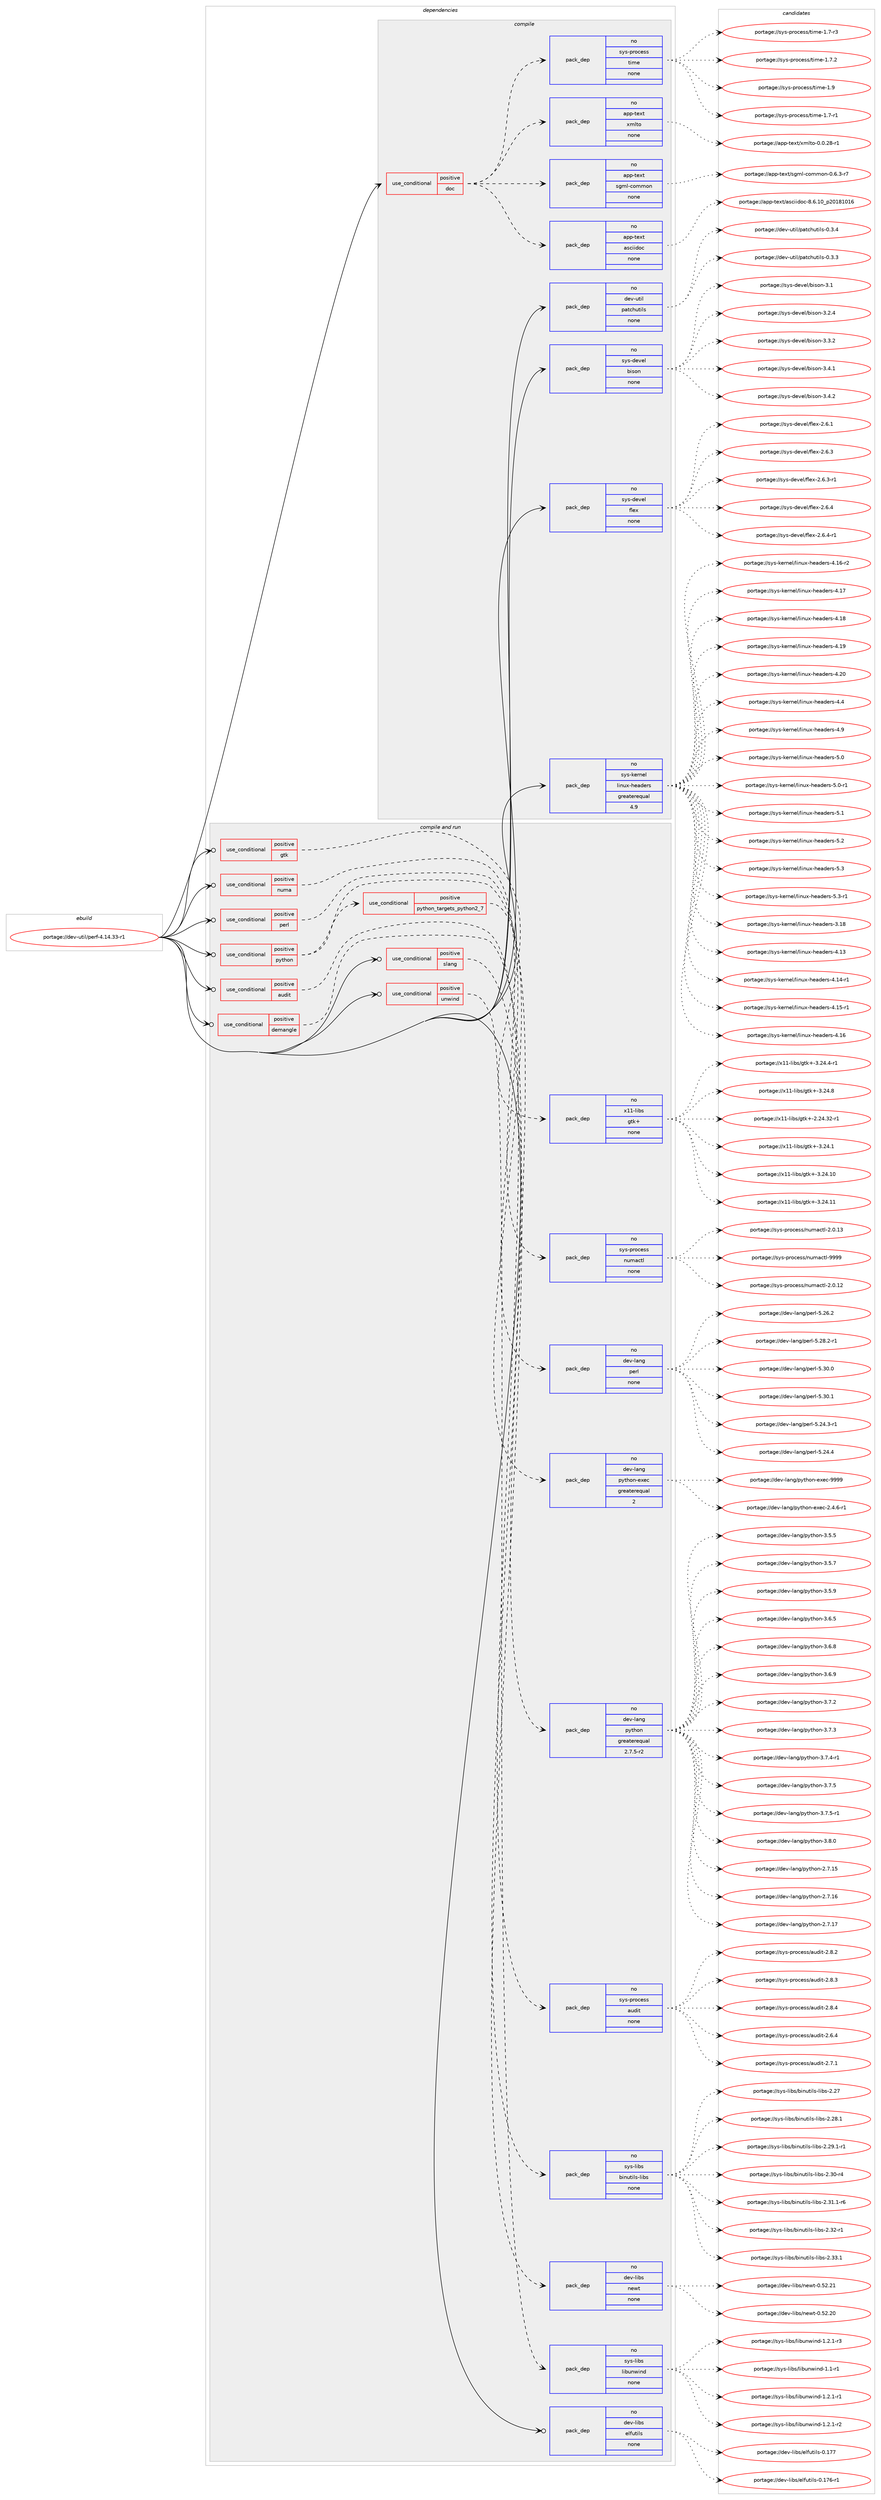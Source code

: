 digraph prolog {

# *************
# Graph options
# *************

newrank=true;
concentrate=true;
compound=true;
graph [rankdir=LR,fontname=Helvetica,fontsize=10,ranksep=1.5];#, ranksep=2.5, nodesep=0.2];
edge  [arrowhead=vee];
node  [fontname=Helvetica,fontsize=10];

# **********
# The ebuild
# **********

subgraph cluster_leftcol {
color=gray;
rank=same;
label=<<i>ebuild</i>>;
id [label="portage://dev-util/perf-4.14.33-r1", color=red, width=4, href="../dev-util/perf-4.14.33-r1.svg"];
}

# ****************
# The dependencies
# ****************

subgraph cluster_midcol {
color=gray;
label=<<i>dependencies</i>>;
subgraph cluster_compile {
fillcolor="#eeeeee";
style=filled;
label=<<i>compile</i>>;
subgraph cond71616 {
dependency264501 [label=<<TABLE BORDER="0" CELLBORDER="1" CELLSPACING="0" CELLPADDING="4"><TR><TD ROWSPAN="3" CELLPADDING="10">use_conditional</TD></TR><TR><TD>positive</TD></TR><TR><TD>doc</TD></TR></TABLE>>, shape=none, color=red];
subgraph pack189193 {
dependency264502 [label=<<TABLE BORDER="0" CELLBORDER="1" CELLSPACING="0" CELLPADDING="4" WIDTH="220"><TR><TD ROWSPAN="6" CELLPADDING="30">pack_dep</TD></TR><TR><TD WIDTH="110">no</TD></TR><TR><TD>app-text</TD></TR><TR><TD>asciidoc</TD></TR><TR><TD>none</TD></TR><TR><TD></TD></TR></TABLE>>, shape=none, color=blue];
}
dependency264501:e -> dependency264502:w [weight=20,style="dashed",arrowhead="vee"];
subgraph pack189194 {
dependency264503 [label=<<TABLE BORDER="0" CELLBORDER="1" CELLSPACING="0" CELLPADDING="4" WIDTH="220"><TR><TD ROWSPAN="6" CELLPADDING="30">pack_dep</TD></TR><TR><TD WIDTH="110">no</TD></TR><TR><TD>app-text</TD></TR><TR><TD>sgml-common</TD></TR><TR><TD>none</TD></TR><TR><TD></TD></TR></TABLE>>, shape=none, color=blue];
}
dependency264501:e -> dependency264503:w [weight=20,style="dashed",arrowhead="vee"];
subgraph pack189195 {
dependency264504 [label=<<TABLE BORDER="0" CELLBORDER="1" CELLSPACING="0" CELLPADDING="4" WIDTH="220"><TR><TD ROWSPAN="6" CELLPADDING="30">pack_dep</TD></TR><TR><TD WIDTH="110">no</TD></TR><TR><TD>app-text</TD></TR><TR><TD>xmlto</TD></TR><TR><TD>none</TD></TR><TR><TD></TD></TR></TABLE>>, shape=none, color=blue];
}
dependency264501:e -> dependency264504:w [weight=20,style="dashed",arrowhead="vee"];
subgraph pack189196 {
dependency264505 [label=<<TABLE BORDER="0" CELLBORDER="1" CELLSPACING="0" CELLPADDING="4" WIDTH="220"><TR><TD ROWSPAN="6" CELLPADDING="30">pack_dep</TD></TR><TR><TD WIDTH="110">no</TD></TR><TR><TD>sys-process</TD></TR><TR><TD>time</TD></TR><TR><TD>none</TD></TR><TR><TD></TD></TR></TABLE>>, shape=none, color=blue];
}
dependency264501:e -> dependency264505:w [weight=20,style="dashed",arrowhead="vee"];
}
id:e -> dependency264501:w [weight=20,style="solid",arrowhead="vee"];
subgraph pack189197 {
dependency264506 [label=<<TABLE BORDER="0" CELLBORDER="1" CELLSPACING="0" CELLPADDING="4" WIDTH="220"><TR><TD ROWSPAN="6" CELLPADDING="30">pack_dep</TD></TR><TR><TD WIDTH="110">no</TD></TR><TR><TD>dev-util</TD></TR><TR><TD>patchutils</TD></TR><TR><TD>none</TD></TR><TR><TD></TD></TR></TABLE>>, shape=none, color=blue];
}
id:e -> dependency264506:w [weight=20,style="solid",arrowhead="vee"];
subgraph pack189198 {
dependency264507 [label=<<TABLE BORDER="0" CELLBORDER="1" CELLSPACING="0" CELLPADDING="4" WIDTH="220"><TR><TD ROWSPAN="6" CELLPADDING="30">pack_dep</TD></TR><TR><TD WIDTH="110">no</TD></TR><TR><TD>sys-devel</TD></TR><TR><TD>bison</TD></TR><TR><TD>none</TD></TR><TR><TD></TD></TR></TABLE>>, shape=none, color=blue];
}
id:e -> dependency264507:w [weight=20,style="solid",arrowhead="vee"];
subgraph pack189199 {
dependency264508 [label=<<TABLE BORDER="0" CELLBORDER="1" CELLSPACING="0" CELLPADDING="4" WIDTH="220"><TR><TD ROWSPAN="6" CELLPADDING="30">pack_dep</TD></TR><TR><TD WIDTH="110">no</TD></TR><TR><TD>sys-devel</TD></TR><TR><TD>flex</TD></TR><TR><TD>none</TD></TR><TR><TD></TD></TR></TABLE>>, shape=none, color=blue];
}
id:e -> dependency264508:w [weight=20,style="solid",arrowhead="vee"];
subgraph pack189200 {
dependency264509 [label=<<TABLE BORDER="0" CELLBORDER="1" CELLSPACING="0" CELLPADDING="4" WIDTH="220"><TR><TD ROWSPAN="6" CELLPADDING="30">pack_dep</TD></TR><TR><TD WIDTH="110">no</TD></TR><TR><TD>sys-kernel</TD></TR><TR><TD>linux-headers</TD></TR><TR><TD>greaterequal</TD></TR><TR><TD>4.9</TD></TR></TABLE>>, shape=none, color=blue];
}
id:e -> dependency264509:w [weight=20,style="solid",arrowhead="vee"];
}
subgraph cluster_compileandrun {
fillcolor="#eeeeee";
style=filled;
label=<<i>compile and run</i>>;
subgraph cond71617 {
dependency264510 [label=<<TABLE BORDER="0" CELLBORDER="1" CELLSPACING="0" CELLPADDING="4"><TR><TD ROWSPAN="3" CELLPADDING="10">use_conditional</TD></TR><TR><TD>positive</TD></TR><TR><TD>audit</TD></TR></TABLE>>, shape=none, color=red];
subgraph pack189201 {
dependency264511 [label=<<TABLE BORDER="0" CELLBORDER="1" CELLSPACING="0" CELLPADDING="4" WIDTH="220"><TR><TD ROWSPAN="6" CELLPADDING="30">pack_dep</TD></TR><TR><TD WIDTH="110">no</TD></TR><TR><TD>sys-process</TD></TR><TR><TD>audit</TD></TR><TR><TD>none</TD></TR><TR><TD></TD></TR></TABLE>>, shape=none, color=blue];
}
dependency264510:e -> dependency264511:w [weight=20,style="dashed",arrowhead="vee"];
}
id:e -> dependency264510:w [weight=20,style="solid",arrowhead="odotvee"];
subgraph cond71618 {
dependency264512 [label=<<TABLE BORDER="0" CELLBORDER="1" CELLSPACING="0" CELLPADDING="4"><TR><TD ROWSPAN="3" CELLPADDING="10">use_conditional</TD></TR><TR><TD>positive</TD></TR><TR><TD>demangle</TD></TR></TABLE>>, shape=none, color=red];
subgraph pack189202 {
dependency264513 [label=<<TABLE BORDER="0" CELLBORDER="1" CELLSPACING="0" CELLPADDING="4" WIDTH="220"><TR><TD ROWSPAN="6" CELLPADDING="30">pack_dep</TD></TR><TR><TD WIDTH="110">no</TD></TR><TR><TD>sys-libs</TD></TR><TR><TD>binutils-libs</TD></TR><TR><TD>none</TD></TR><TR><TD></TD></TR></TABLE>>, shape=none, color=blue];
}
dependency264512:e -> dependency264513:w [weight=20,style="dashed",arrowhead="vee"];
}
id:e -> dependency264512:w [weight=20,style="solid",arrowhead="odotvee"];
subgraph cond71619 {
dependency264514 [label=<<TABLE BORDER="0" CELLBORDER="1" CELLSPACING="0" CELLPADDING="4"><TR><TD ROWSPAN="3" CELLPADDING="10">use_conditional</TD></TR><TR><TD>positive</TD></TR><TR><TD>gtk</TD></TR></TABLE>>, shape=none, color=red];
subgraph pack189203 {
dependency264515 [label=<<TABLE BORDER="0" CELLBORDER="1" CELLSPACING="0" CELLPADDING="4" WIDTH="220"><TR><TD ROWSPAN="6" CELLPADDING="30">pack_dep</TD></TR><TR><TD WIDTH="110">no</TD></TR><TR><TD>x11-libs</TD></TR><TR><TD>gtk+</TD></TR><TR><TD>none</TD></TR><TR><TD></TD></TR></TABLE>>, shape=none, color=blue];
}
dependency264514:e -> dependency264515:w [weight=20,style="dashed",arrowhead="vee"];
}
id:e -> dependency264514:w [weight=20,style="solid",arrowhead="odotvee"];
subgraph cond71620 {
dependency264516 [label=<<TABLE BORDER="0" CELLBORDER="1" CELLSPACING="0" CELLPADDING="4"><TR><TD ROWSPAN="3" CELLPADDING="10">use_conditional</TD></TR><TR><TD>positive</TD></TR><TR><TD>numa</TD></TR></TABLE>>, shape=none, color=red];
subgraph pack189204 {
dependency264517 [label=<<TABLE BORDER="0" CELLBORDER="1" CELLSPACING="0" CELLPADDING="4" WIDTH="220"><TR><TD ROWSPAN="6" CELLPADDING="30">pack_dep</TD></TR><TR><TD WIDTH="110">no</TD></TR><TR><TD>sys-process</TD></TR><TR><TD>numactl</TD></TR><TR><TD>none</TD></TR><TR><TD></TD></TR></TABLE>>, shape=none, color=blue];
}
dependency264516:e -> dependency264517:w [weight=20,style="dashed",arrowhead="vee"];
}
id:e -> dependency264516:w [weight=20,style="solid",arrowhead="odotvee"];
subgraph cond71621 {
dependency264518 [label=<<TABLE BORDER="0" CELLBORDER="1" CELLSPACING="0" CELLPADDING="4"><TR><TD ROWSPAN="3" CELLPADDING="10">use_conditional</TD></TR><TR><TD>positive</TD></TR><TR><TD>perl</TD></TR></TABLE>>, shape=none, color=red];
subgraph pack189205 {
dependency264519 [label=<<TABLE BORDER="0" CELLBORDER="1" CELLSPACING="0" CELLPADDING="4" WIDTH="220"><TR><TD ROWSPAN="6" CELLPADDING="30">pack_dep</TD></TR><TR><TD WIDTH="110">no</TD></TR><TR><TD>dev-lang</TD></TR><TR><TD>perl</TD></TR><TR><TD>none</TD></TR><TR><TD></TD></TR></TABLE>>, shape=none, color=blue];
}
dependency264518:e -> dependency264519:w [weight=20,style="dashed",arrowhead="vee"];
}
id:e -> dependency264518:w [weight=20,style="solid",arrowhead="odotvee"];
subgraph cond71622 {
dependency264520 [label=<<TABLE BORDER="0" CELLBORDER="1" CELLSPACING="0" CELLPADDING="4"><TR><TD ROWSPAN="3" CELLPADDING="10">use_conditional</TD></TR><TR><TD>positive</TD></TR><TR><TD>python</TD></TR></TABLE>>, shape=none, color=red];
subgraph cond71623 {
dependency264521 [label=<<TABLE BORDER="0" CELLBORDER="1" CELLSPACING="0" CELLPADDING="4"><TR><TD ROWSPAN="3" CELLPADDING="10">use_conditional</TD></TR><TR><TD>positive</TD></TR><TR><TD>python_targets_python2_7</TD></TR></TABLE>>, shape=none, color=red];
subgraph pack189206 {
dependency264522 [label=<<TABLE BORDER="0" CELLBORDER="1" CELLSPACING="0" CELLPADDING="4" WIDTH="220"><TR><TD ROWSPAN="6" CELLPADDING="30">pack_dep</TD></TR><TR><TD WIDTH="110">no</TD></TR><TR><TD>dev-lang</TD></TR><TR><TD>python</TD></TR><TR><TD>greaterequal</TD></TR><TR><TD>2.7.5-r2</TD></TR></TABLE>>, shape=none, color=blue];
}
dependency264521:e -> dependency264522:w [weight=20,style="dashed",arrowhead="vee"];
}
dependency264520:e -> dependency264521:w [weight=20,style="dashed",arrowhead="vee"];
subgraph pack189207 {
dependency264523 [label=<<TABLE BORDER="0" CELLBORDER="1" CELLSPACING="0" CELLPADDING="4" WIDTH="220"><TR><TD ROWSPAN="6" CELLPADDING="30">pack_dep</TD></TR><TR><TD WIDTH="110">no</TD></TR><TR><TD>dev-lang</TD></TR><TR><TD>python-exec</TD></TR><TR><TD>greaterequal</TD></TR><TR><TD>2</TD></TR></TABLE>>, shape=none, color=blue];
}
dependency264520:e -> dependency264523:w [weight=20,style="dashed",arrowhead="vee"];
}
id:e -> dependency264520:w [weight=20,style="solid",arrowhead="odotvee"];
subgraph cond71624 {
dependency264524 [label=<<TABLE BORDER="0" CELLBORDER="1" CELLSPACING="0" CELLPADDING="4"><TR><TD ROWSPAN="3" CELLPADDING="10">use_conditional</TD></TR><TR><TD>positive</TD></TR><TR><TD>slang</TD></TR></TABLE>>, shape=none, color=red];
subgraph pack189208 {
dependency264525 [label=<<TABLE BORDER="0" CELLBORDER="1" CELLSPACING="0" CELLPADDING="4" WIDTH="220"><TR><TD ROWSPAN="6" CELLPADDING="30">pack_dep</TD></TR><TR><TD WIDTH="110">no</TD></TR><TR><TD>dev-libs</TD></TR><TR><TD>newt</TD></TR><TR><TD>none</TD></TR><TR><TD></TD></TR></TABLE>>, shape=none, color=blue];
}
dependency264524:e -> dependency264525:w [weight=20,style="dashed",arrowhead="vee"];
}
id:e -> dependency264524:w [weight=20,style="solid",arrowhead="odotvee"];
subgraph cond71625 {
dependency264526 [label=<<TABLE BORDER="0" CELLBORDER="1" CELLSPACING="0" CELLPADDING="4"><TR><TD ROWSPAN="3" CELLPADDING="10">use_conditional</TD></TR><TR><TD>positive</TD></TR><TR><TD>unwind</TD></TR></TABLE>>, shape=none, color=red];
subgraph pack189209 {
dependency264527 [label=<<TABLE BORDER="0" CELLBORDER="1" CELLSPACING="0" CELLPADDING="4" WIDTH="220"><TR><TD ROWSPAN="6" CELLPADDING="30">pack_dep</TD></TR><TR><TD WIDTH="110">no</TD></TR><TR><TD>sys-libs</TD></TR><TR><TD>libunwind</TD></TR><TR><TD>none</TD></TR><TR><TD></TD></TR></TABLE>>, shape=none, color=blue];
}
dependency264526:e -> dependency264527:w [weight=20,style="dashed",arrowhead="vee"];
}
id:e -> dependency264526:w [weight=20,style="solid",arrowhead="odotvee"];
subgraph pack189210 {
dependency264528 [label=<<TABLE BORDER="0" CELLBORDER="1" CELLSPACING="0" CELLPADDING="4" WIDTH="220"><TR><TD ROWSPAN="6" CELLPADDING="30">pack_dep</TD></TR><TR><TD WIDTH="110">no</TD></TR><TR><TD>dev-libs</TD></TR><TR><TD>elfutils</TD></TR><TR><TD>none</TD></TR><TR><TD></TD></TR></TABLE>>, shape=none, color=blue];
}
id:e -> dependency264528:w [weight=20,style="solid",arrowhead="odotvee"];
}
subgraph cluster_run {
fillcolor="#eeeeee";
style=filled;
label=<<i>run</i>>;
}
}

# **************
# The candidates
# **************

subgraph cluster_choices {
rank=same;
color=gray;
label=<<i>candidates</i>>;

subgraph choice189193 {
color=black;
nodesep=1;
choiceportage97112112451161011201164797115991051051001119945564654464948951125048495649484954 [label="portage://app-text/asciidoc-8.6.10_p20181016", color=red, width=4,href="../app-text/asciidoc-8.6.10_p20181016.svg"];
dependency264502:e -> choiceportage97112112451161011201164797115991051051001119945564654464948951125048495649484954:w [style=dotted,weight="100"];
}
subgraph choice189194 {
color=black;
nodesep=1;
choiceportage97112112451161011201164711510310910845991111091091111104548465446514511455 [label="portage://app-text/sgml-common-0.6.3-r7", color=red, width=4,href="../app-text/sgml-common-0.6.3-r7.svg"];
dependency264503:e -> choiceportage97112112451161011201164711510310910845991111091091111104548465446514511455:w [style=dotted,weight="100"];
}
subgraph choice189195 {
color=black;
nodesep=1;
choiceportage971121124511610112011647120109108116111454846484650564511449 [label="portage://app-text/xmlto-0.0.28-r1", color=red, width=4,href="../app-text/xmlto-0.0.28-r1.svg"];
dependency264504:e -> choiceportage971121124511610112011647120109108116111454846484650564511449:w [style=dotted,weight="100"];
}
subgraph choice189196 {
color=black;
nodesep=1;
choiceportage115121115451121141119910111511547116105109101454946554511449 [label="portage://sys-process/time-1.7-r1", color=red, width=4,href="../sys-process/time-1.7-r1.svg"];
choiceportage115121115451121141119910111511547116105109101454946554511451 [label="portage://sys-process/time-1.7-r3", color=red, width=4,href="../sys-process/time-1.7-r3.svg"];
choiceportage115121115451121141119910111511547116105109101454946554650 [label="portage://sys-process/time-1.7.2", color=red, width=4,href="../sys-process/time-1.7.2.svg"];
choiceportage11512111545112114111991011151154711610510910145494657 [label="portage://sys-process/time-1.9", color=red, width=4,href="../sys-process/time-1.9.svg"];
dependency264505:e -> choiceportage115121115451121141119910111511547116105109101454946554511449:w [style=dotted,weight="100"];
dependency264505:e -> choiceportage115121115451121141119910111511547116105109101454946554511451:w [style=dotted,weight="100"];
dependency264505:e -> choiceportage115121115451121141119910111511547116105109101454946554650:w [style=dotted,weight="100"];
dependency264505:e -> choiceportage11512111545112114111991011151154711610510910145494657:w [style=dotted,weight="100"];
}
subgraph choice189197 {
color=black;
nodesep=1;
choiceportage10010111845117116105108471129711699104117116105108115454846514651 [label="portage://dev-util/patchutils-0.3.3", color=red, width=4,href="../dev-util/patchutils-0.3.3.svg"];
choiceportage10010111845117116105108471129711699104117116105108115454846514652 [label="portage://dev-util/patchutils-0.3.4", color=red, width=4,href="../dev-util/patchutils-0.3.4.svg"];
dependency264506:e -> choiceportage10010111845117116105108471129711699104117116105108115454846514651:w [style=dotted,weight="100"];
dependency264506:e -> choiceportage10010111845117116105108471129711699104117116105108115454846514652:w [style=dotted,weight="100"];
}
subgraph choice189198 {
color=black;
nodesep=1;
choiceportage11512111545100101118101108479810511511111045514649 [label="portage://sys-devel/bison-3.1", color=red, width=4,href="../sys-devel/bison-3.1.svg"];
choiceportage115121115451001011181011084798105115111110455146504652 [label="portage://sys-devel/bison-3.2.4", color=red, width=4,href="../sys-devel/bison-3.2.4.svg"];
choiceportage115121115451001011181011084798105115111110455146514650 [label="portage://sys-devel/bison-3.3.2", color=red, width=4,href="../sys-devel/bison-3.3.2.svg"];
choiceportage115121115451001011181011084798105115111110455146524649 [label="portage://sys-devel/bison-3.4.1", color=red, width=4,href="../sys-devel/bison-3.4.1.svg"];
choiceportage115121115451001011181011084798105115111110455146524650 [label="portage://sys-devel/bison-3.4.2", color=red, width=4,href="../sys-devel/bison-3.4.2.svg"];
dependency264507:e -> choiceportage11512111545100101118101108479810511511111045514649:w [style=dotted,weight="100"];
dependency264507:e -> choiceportage115121115451001011181011084798105115111110455146504652:w [style=dotted,weight="100"];
dependency264507:e -> choiceportage115121115451001011181011084798105115111110455146514650:w [style=dotted,weight="100"];
dependency264507:e -> choiceportage115121115451001011181011084798105115111110455146524649:w [style=dotted,weight="100"];
dependency264507:e -> choiceportage115121115451001011181011084798105115111110455146524650:w [style=dotted,weight="100"];
}
subgraph choice189199 {
color=black;
nodesep=1;
choiceportage1151211154510010111810110847102108101120455046544649 [label="portage://sys-devel/flex-2.6.1", color=red, width=4,href="../sys-devel/flex-2.6.1.svg"];
choiceportage1151211154510010111810110847102108101120455046544651 [label="portage://sys-devel/flex-2.6.3", color=red, width=4,href="../sys-devel/flex-2.6.3.svg"];
choiceportage11512111545100101118101108471021081011204550465446514511449 [label="portage://sys-devel/flex-2.6.3-r1", color=red, width=4,href="../sys-devel/flex-2.6.3-r1.svg"];
choiceportage1151211154510010111810110847102108101120455046544652 [label="portage://sys-devel/flex-2.6.4", color=red, width=4,href="../sys-devel/flex-2.6.4.svg"];
choiceportage11512111545100101118101108471021081011204550465446524511449 [label="portage://sys-devel/flex-2.6.4-r1", color=red, width=4,href="../sys-devel/flex-2.6.4-r1.svg"];
dependency264508:e -> choiceportage1151211154510010111810110847102108101120455046544649:w [style=dotted,weight="100"];
dependency264508:e -> choiceportage1151211154510010111810110847102108101120455046544651:w [style=dotted,weight="100"];
dependency264508:e -> choiceportage11512111545100101118101108471021081011204550465446514511449:w [style=dotted,weight="100"];
dependency264508:e -> choiceportage1151211154510010111810110847102108101120455046544652:w [style=dotted,weight="100"];
dependency264508:e -> choiceportage11512111545100101118101108471021081011204550465446524511449:w [style=dotted,weight="100"];
}
subgraph choice189200 {
color=black;
nodesep=1;
choiceportage115121115451071011141101011084710810511011712045104101971001011141154551464956 [label="portage://sys-kernel/linux-headers-3.18", color=red, width=4,href="../sys-kernel/linux-headers-3.18.svg"];
choiceportage115121115451071011141101011084710810511011712045104101971001011141154552464951 [label="portage://sys-kernel/linux-headers-4.13", color=red, width=4,href="../sys-kernel/linux-headers-4.13.svg"];
choiceportage1151211154510710111411010110847108105110117120451041019710010111411545524649524511449 [label="portage://sys-kernel/linux-headers-4.14-r1", color=red, width=4,href="../sys-kernel/linux-headers-4.14-r1.svg"];
choiceportage1151211154510710111411010110847108105110117120451041019710010111411545524649534511449 [label="portage://sys-kernel/linux-headers-4.15-r1", color=red, width=4,href="../sys-kernel/linux-headers-4.15-r1.svg"];
choiceportage115121115451071011141101011084710810511011712045104101971001011141154552464954 [label="portage://sys-kernel/linux-headers-4.16", color=red, width=4,href="../sys-kernel/linux-headers-4.16.svg"];
choiceportage1151211154510710111411010110847108105110117120451041019710010111411545524649544511450 [label="portage://sys-kernel/linux-headers-4.16-r2", color=red, width=4,href="../sys-kernel/linux-headers-4.16-r2.svg"];
choiceportage115121115451071011141101011084710810511011712045104101971001011141154552464955 [label="portage://sys-kernel/linux-headers-4.17", color=red, width=4,href="../sys-kernel/linux-headers-4.17.svg"];
choiceportage115121115451071011141101011084710810511011712045104101971001011141154552464956 [label="portage://sys-kernel/linux-headers-4.18", color=red, width=4,href="../sys-kernel/linux-headers-4.18.svg"];
choiceportage115121115451071011141101011084710810511011712045104101971001011141154552464957 [label="portage://sys-kernel/linux-headers-4.19", color=red, width=4,href="../sys-kernel/linux-headers-4.19.svg"];
choiceportage115121115451071011141101011084710810511011712045104101971001011141154552465048 [label="portage://sys-kernel/linux-headers-4.20", color=red, width=4,href="../sys-kernel/linux-headers-4.20.svg"];
choiceportage1151211154510710111411010110847108105110117120451041019710010111411545524652 [label="portage://sys-kernel/linux-headers-4.4", color=red, width=4,href="../sys-kernel/linux-headers-4.4.svg"];
choiceportage1151211154510710111411010110847108105110117120451041019710010111411545524657 [label="portage://sys-kernel/linux-headers-4.9", color=red, width=4,href="../sys-kernel/linux-headers-4.9.svg"];
choiceportage1151211154510710111411010110847108105110117120451041019710010111411545534648 [label="portage://sys-kernel/linux-headers-5.0", color=red, width=4,href="../sys-kernel/linux-headers-5.0.svg"];
choiceportage11512111545107101114110101108471081051101171204510410197100101114115455346484511449 [label="portage://sys-kernel/linux-headers-5.0-r1", color=red, width=4,href="../sys-kernel/linux-headers-5.0-r1.svg"];
choiceportage1151211154510710111411010110847108105110117120451041019710010111411545534649 [label="portage://sys-kernel/linux-headers-5.1", color=red, width=4,href="../sys-kernel/linux-headers-5.1.svg"];
choiceportage1151211154510710111411010110847108105110117120451041019710010111411545534650 [label="portage://sys-kernel/linux-headers-5.2", color=red, width=4,href="../sys-kernel/linux-headers-5.2.svg"];
choiceportage1151211154510710111411010110847108105110117120451041019710010111411545534651 [label="portage://sys-kernel/linux-headers-5.3", color=red, width=4,href="../sys-kernel/linux-headers-5.3.svg"];
choiceportage11512111545107101114110101108471081051101171204510410197100101114115455346514511449 [label="portage://sys-kernel/linux-headers-5.3-r1", color=red, width=4,href="../sys-kernel/linux-headers-5.3-r1.svg"];
dependency264509:e -> choiceportage115121115451071011141101011084710810511011712045104101971001011141154551464956:w [style=dotted,weight="100"];
dependency264509:e -> choiceportage115121115451071011141101011084710810511011712045104101971001011141154552464951:w [style=dotted,weight="100"];
dependency264509:e -> choiceportage1151211154510710111411010110847108105110117120451041019710010111411545524649524511449:w [style=dotted,weight="100"];
dependency264509:e -> choiceportage1151211154510710111411010110847108105110117120451041019710010111411545524649534511449:w [style=dotted,weight="100"];
dependency264509:e -> choiceportage115121115451071011141101011084710810511011712045104101971001011141154552464954:w [style=dotted,weight="100"];
dependency264509:e -> choiceportage1151211154510710111411010110847108105110117120451041019710010111411545524649544511450:w [style=dotted,weight="100"];
dependency264509:e -> choiceportage115121115451071011141101011084710810511011712045104101971001011141154552464955:w [style=dotted,weight="100"];
dependency264509:e -> choiceportage115121115451071011141101011084710810511011712045104101971001011141154552464956:w [style=dotted,weight="100"];
dependency264509:e -> choiceportage115121115451071011141101011084710810511011712045104101971001011141154552464957:w [style=dotted,weight="100"];
dependency264509:e -> choiceportage115121115451071011141101011084710810511011712045104101971001011141154552465048:w [style=dotted,weight="100"];
dependency264509:e -> choiceportage1151211154510710111411010110847108105110117120451041019710010111411545524652:w [style=dotted,weight="100"];
dependency264509:e -> choiceportage1151211154510710111411010110847108105110117120451041019710010111411545524657:w [style=dotted,weight="100"];
dependency264509:e -> choiceportage1151211154510710111411010110847108105110117120451041019710010111411545534648:w [style=dotted,weight="100"];
dependency264509:e -> choiceportage11512111545107101114110101108471081051101171204510410197100101114115455346484511449:w [style=dotted,weight="100"];
dependency264509:e -> choiceportage1151211154510710111411010110847108105110117120451041019710010111411545534649:w [style=dotted,weight="100"];
dependency264509:e -> choiceportage1151211154510710111411010110847108105110117120451041019710010111411545534650:w [style=dotted,weight="100"];
dependency264509:e -> choiceportage1151211154510710111411010110847108105110117120451041019710010111411545534651:w [style=dotted,weight="100"];
dependency264509:e -> choiceportage11512111545107101114110101108471081051101171204510410197100101114115455346514511449:w [style=dotted,weight="100"];
}
subgraph choice189201 {
color=black;
nodesep=1;
choiceportage11512111545112114111991011151154797117100105116455046544652 [label="portage://sys-process/audit-2.6.4", color=red, width=4,href="../sys-process/audit-2.6.4.svg"];
choiceportage11512111545112114111991011151154797117100105116455046554649 [label="portage://sys-process/audit-2.7.1", color=red, width=4,href="../sys-process/audit-2.7.1.svg"];
choiceportage11512111545112114111991011151154797117100105116455046564650 [label="portage://sys-process/audit-2.8.2", color=red, width=4,href="../sys-process/audit-2.8.2.svg"];
choiceportage11512111545112114111991011151154797117100105116455046564651 [label="portage://sys-process/audit-2.8.3", color=red, width=4,href="../sys-process/audit-2.8.3.svg"];
choiceportage11512111545112114111991011151154797117100105116455046564652 [label="portage://sys-process/audit-2.8.4", color=red, width=4,href="../sys-process/audit-2.8.4.svg"];
dependency264511:e -> choiceportage11512111545112114111991011151154797117100105116455046544652:w [style=dotted,weight="100"];
dependency264511:e -> choiceportage11512111545112114111991011151154797117100105116455046554649:w [style=dotted,weight="100"];
dependency264511:e -> choiceportage11512111545112114111991011151154797117100105116455046564650:w [style=dotted,weight="100"];
dependency264511:e -> choiceportage11512111545112114111991011151154797117100105116455046564651:w [style=dotted,weight="100"];
dependency264511:e -> choiceportage11512111545112114111991011151154797117100105116455046564652:w [style=dotted,weight="100"];
}
subgraph choice189202 {
color=black;
nodesep=1;
choiceportage1151211154510810598115479810511011711610510811545108105981154550465055 [label="portage://sys-libs/binutils-libs-2.27", color=red, width=4,href="../sys-libs/binutils-libs-2.27.svg"];
choiceportage11512111545108105981154798105110117116105108115451081059811545504650564649 [label="portage://sys-libs/binutils-libs-2.28.1", color=red, width=4,href="../sys-libs/binutils-libs-2.28.1.svg"];
choiceportage115121115451081059811547981051101171161051081154510810598115455046505746494511449 [label="portage://sys-libs/binutils-libs-2.29.1-r1", color=red, width=4,href="../sys-libs/binutils-libs-2.29.1-r1.svg"];
choiceportage11512111545108105981154798105110117116105108115451081059811545504651484511452 [label="portage://sys-libs/binutils-libs-2.30-r4", color=red, width=4,href="../sys-libs/binutils-libs-2.30-r4.svg"];
choiceportage115121115451081059811547981051101171161051081154510810598115455046514946494511454 [label="portage://sys-libs/binutils-libs-2.31.1-r6", color=red, width=4,href="../sys-libs/binutils-libs-2.31.1-r6.svg"];
choiceportage11512111545108105981154798105110117116105108115451081059811545504651504511449 [label="portage://sys-libs/binutils-libs-2.32-r1", color=red, width=4,href="../sys-libs/binutils-libs-2.32-r1.svg"];
choiceportage11512111545108105981154798105110117116105108115451081059811545504651514649 [label="portage://sys-libs/binutils-libs-2.33.1", color=red, width=4,href="../sys-libs/binutils-libs-2.33.1.svg"];
dependency264513:e -> choiceportage1151211154510810598115479810511011711610510811545108105981154550465055:w [style=dotted,weight="100"];
dependency264513:e -> choiceportage11512111545108105981154798105110117116105108115451081059811545504650564649:w [style=dotted,weight="100"];
dependency264513:e -> choiceportage115121115451081059811547981051101171161051081154510810598115455046505746494511449:w [style=dotted,weight="100"];
dependency264513:e -> choiceportage11512111545108105981154798105110117116105108115451081059811545504651484511452:w [style=dotted,weight="100"];
dependency264513:e -> choiceportage115121115451081059811547981051101171161051081154510810598115455046514946494511454:w [style=dotted,weight="100"];
dependency264513:e -> choiceportage11512111545108105981154798105110117116105108115451081059811545504651504511449:w [style=dotted,weight="100"];
dependency264513:e -> choiceportage11512111545108105981154798105110117116105108115451081059811545504651514649:w [style=dotted,weight="100"];
}
subgraph choice189203 {
color=black;
nodesep=1;
choiceportage12049494510810598115471031161074345504650524651504511449 [label="portage://x11-libs/gtk+-2.24.32-r1", color=red, width=4,href="../x11-libs/gtk+-2.24.32-r1.svg"];
choiceportage12049494510810598115471031161074345514650524649 [label="portage://x11-libs/gtk+-3.24.1", color=red, width=4,href="../x11-libs/gtk+-3.24.1.svg"];
choiceportage1204949451081059811547103116107434551465052464948 [label="portage://x11-libs/gtk+-3.24.10", color=red, width=4,href="../x11-libs/gtk+-3.24.10.svg"];
choiceportage1204949451081059811547103116107434551465052464949 [label="portage://x11-libs/gtk+-3.24.11", color=red, width=4,href="../x11-libs/gtk+-3.24.11.svg"];
choiceportage120494945108105981154710311610743455146505246524511449 [label="portage://x11-libs/gtk+-3.24.4-r1", color=red, width=4,href="../x11-libs/gtk+-3.24.4-r1.svg"];
choiceportage12049494510810598115471031161074345514650524656 [label="portage://x11-libs/gtk+-3.24.8", color=red, width=4,href="../x11-libs/gtk+-3.24.8.svg"];
dependency264515:e -> choiceportage12049494510810598115471031161074345504650524651504511449:w [style=dotted,weight="100"];
dependency264515:e -> choiceportage12049494510810598115471031161074345514650524649:w [style=dotted,weight="100"];
dependency264515:e -> choiceportage1204949451081059811547103116107434551465052464948:w [style=dotted,weight="100"];
dependency264515:e -> choiceportage1204949451081059811547103116107434551465052464949:w [style=dotted,weight="100"];
dependency264515:e -> choiceportage120494945108105981154710311610743455146505246524511449:w [style=dotted,weight="100"];
dependency264515:e -> choiceportage12049494510810598115471031161074345514650524656:w [style=dotted,weight="100"];
}
subgraph choice189204 {
color=black;
nodesep=1;
choiceportage115121115451121141119910111511547110117109979911610845504648464950 [label="portage://sys-process/numactl-2.0.12", color=red, width=4,href="../sys-process/numactl-2.0.12.svg"];
choiceportage115121115451121141119910111511547110117109979911610845504648464951 [label="portage://sys-process/numactl-2.0.13", color=red, width=4,href="../sys-process/numactl-2.0.13.svg"];
choiceportage11512111545112114111991011151154711011710997991161084557575757 [label="portage://sys-process/numactl-9999", color=red, width=4,href="../sys-process/numactl-9999.svg"];
dependency264517:e -> choiceportage115121115451121141119910111511547110117109979911610845504648464950:w [style=dotted,weight="100"];
dependency264517:e -> choiceportage115121115451121141119910111511547110117109979911610845504648464951:w [style=dotted,weight="100"];
dependency264517:e -> choiceportage11512111545112114111991011151154711011710997991161084557575757:w [style=dotted,weight="100"];
}
subgraph choice189205 {
color=black;
nodesep=1;
choiceportage100101118451089711010347112101114108455346505246514511449 [label="portage://dev-lang/perl-5.24.3-r1", color=red, width=4,href="../dev-lang/perl-5.24.3-r1.svg"];
choiceportage10010111845108971101034711210111410845534650524652 [label="portage://dev-lang/perl-5.24.4", color=red, width=4,href="../dev-lang/perl-5.24.4.svg"];
choiceportage10010111845108971101034711210111410845534650544650 [label="portage://dev-lang/perl-5.26.2", color=red, width=4,href="../dev-lang/perl-5.26.2.svg"];
choiceportage100101118451089711010347112101114108455346505646504511449 [label="portage://dev-lang/perl-5.28.2-r1", color=red, width=4,href="../dev-lang/perl-5.28.2-r1.svg"];
choiceportage10010111845108971101034711210111410845534651484648 [label="portage://dev-lang/perl-5.30.0", color=red, width=4,href="../dev-lang/perl-5.30.0.svg"];
choiceportage10010111845108971101034711210111410845534651484649 [label="portage://dev-lang/perl-5.30.1", color=red, width=4,href="../dev-lang/perl-5.30.1.svg"];
dependency264519:e -> choiceportage100101118451089711010347112101114108455346505246514511449:w [style=dotted,weight="100"];
dependency264519:e -> choiceportage10010111845108971101034711210111410845534650524652:w [style=dotted,weight="100"];
dependency264519:e -> choiceportage10010111845108971101034711210111410845534650544650:w [style=dotted,weight="100"];
dependency264519:e -> choiceportage100101118451089711010347112101114108455346505646504511449:w [style=dotted,weight="100"];
dependency264519:e -> choiceportage10010111845108971101034711210111410845534651484648:w [style=dotted,weight="100"];
dependency264519:e -> choiceportage10010111845108971101034711210111410845534651484649:w [style=dotted,weight="100"];
}
subgraph choice189206 {
color=black;
nodesep=1;
choiceportage10010111845108971101034711212111610411111045504655464953 [label="portage://dev-lang/python-2.7.15", color=red, width=4,href="../dev-lang/python-2.7.15.svg"];
choiceportage10010111845108971101034711212111610411111045504655464954 [label="portage://dev-lang/python-2.7.16", color=red, width=4,href="../dev-lang/python-2.7.16.svg"];
choiceportage10010111845108971101034711212111610411111045504655464955 [label="portage://dev-lang/python-2.7.17", color=red, width=4,href="../dev-lang/python-2.7.17.svg"];
choiceportage100101118451089711010347112121116104111110455146534653 [label="portage://dev-lang/python-3.5.5", color=red, width=4,href="../dev-lang/python-3.5.5.svg"];
choiceportage100101118451089711010347112121116104111110455146534655 [label="portage://dev-lang/python-3.5.7", color=red, width=4,href="../dev-lang/python-3.5.7.svg"];
choiceportage100101118451089711010347112121116104111110455146534657 [label="portage://dev-lang/python-3.5.9", color=red, width=4,href="../dev-lang/python-3.5.9.svg"];
choiceportage100101118451089711010347112121116104111110455146544653 [label="portage://dev-lang/python-3.6.5", color=red, width=4,href="../dev-lang/python-3.6.5.svg"];
choiceportage100101118451089711010347112121116104111110455146544656 [label="portage://dev-lang/python-3.6.8", color=red, width=4,href="../dev-lang/python-3.6.8.svg"];
choiceportage100101118451089711010347112121116104111110455146544657 [label="portage://dev-lang/python-3.6.9", color=red, width=4,href="../dev-lang/python-3.6.9.svg"];
choiceportage100101118451089711010347112121116104111110455146554650 [label="portage://dev-lang/python-3.7.2", color=red, width=4,href="../dev-lang/python-3.7.2.svg"];
choiceportage100101118451089711010347112121116104111110455146554651 [label="portage://dev-lang/python-3.7.3", color=red, width=4,href="../dev-lang/python-3.7.3.svg"];
choiceportage1001011184510897110103471121211161041111104551465546524511449 [label="portage://dev-lang/python-3.7.4-r1", color=red, width=4,href="../dev-lang/python-3.7.4-r1.svg"];
choiceportage100101118451089711010347112121116104111110455146554653 [label="portage://dev-lang/python-3.7.5", color=red, width=4,href="../dev-lang/python-3.7.5.svg"];
choiceportage1001011184510897110103471121211161041111104551465546534511449 [label="portage://dev-lang/python-3.7.5-r1", color=red, width=4,href="../dev-lang/python-3.7.5-r1.svg"];
choiceportage100101118451089711010347112121116104111110455146564648 [label="portage://dev-lang/python-3.8.0", color=red, width=4,href="../dev-lang/python-3.8.0.svg"];
dependency264522:e -> choiceportage10010111845108971101034711212111610411111045504655464953:w [style=dotted,weight="100"];
dependency264522:e -> choiceportage10010111845108971101034711212111610411111045504655464954:w [style=dotted,weight="100"];
dependency264522:e -> choiceportage10010111845108971101034711212111610411111045504655464955:w [style=dotted,weight="100"];
dependency264522:e -> choiceportage100101118451089711010347112121116104111110455146534653:w [style=dotted,weight="100"];
dependency264522:e -> choiceportage100101118451089711010347112121116104111110455146534655:w [style=dotted,weight="100"];
dependency264522:e -> choiceportage100101118451089711010347112121116104111110455146534657:w [style=dotted,weight="100"];
dependency264522:e -> choiceportage100101118451089711010347112121116104111110455146544653:w [style=dotted,weight="100"];
dependency264522:e -> choiceportage100101118451089711010347112121116104111110455146544656:w [style=dotted,weight="100"];
dependency264522:e -> choiceportage100101118451089711010347112121116104111110455146544657:w [style=dotted,weight="100"];
dependency264522:e -> choiceportage100101118451089711010347112121116104111110455146554650:w [style=dotted,weight="100"];
dependency264522:e -> choiceportage100101118451089711010347112121116104111110455146554651:w [style=dotted,weight="100"];
dependency264522:e -> choiceportage1001011184510897110103471121211161041111104551465546524511449:w [style=dotted,weight="100"];
dependency264522:e -> choiceportage100101118451089711010347112121116104111110455146554653:w [style=dotted,weight="100"];
dependency264522:e -> choiceportage1001011184510897110103471121211161041111104551465546534511449:w [style=dotted,weight="100"];
dependency264522:e -> choiceportage100101118451089711010347112121116104111110455146564648:w [style=dotted,weight="100"];
}
subgraph choice189207 {
color=black;
nodesep=1;
choiceportage10010111845108971101034711212111610411111045101120101994550465246544511449 [label="portage://dev-lang/python-exec-2.4.6-r1", color=red, width=4,href="../dev-lang/python-exec-2.4.6-r1.svg"];
choiceportage10010111845108971101034711212111610411111045101120101994557575757 [label="portage://dev-lang/python-exec-9999", color=red, width=4,href="../dev-lang/python-exec-9999.svg"];
dependency264523:e -> choiceportage10010111845108971101034711212111610411111045101120101994550465246544511449:w [style=dotted,weight="100"];
dependency264523:e -> choiceportage10010111845108971101034711212111610411111045101120101994557575757:w [style=dotted,weight="100"];
}
subgraph choice189208 {
color=black;
nodesep=1;
choiceportage1001011184510810598115471101011191164548465350465048 [label="portage://dev-libs/newt-0.52.20", color=red, width=4,href="../dev-libs/newt-0.52.20.svg"];
choiceportage1001011184510810598115471101011191164548465350465049 [label="portage://dev-libs/newt-0.52.21", color=red, width=4,href="../dev-libs/newt-0.52.21.svg"];
dependency264525:e -> choiceportage1001011184510810598115471101011191164548465350465048:w [style=dotted,weight="100"];
dependency264525:e -> choiceportage1001011184510810598115471101011191164548465350465049:w [style=dotted,weight="100"];
}
subgraph choice189209 {
color=black;
nodesep=1;
choiceportage11512111545108105981154710810598117110119105110100454946494511449 [label="portage://sys-libs/libunwind-1.1-r1", color=red, width=4,href="../sys-libs/libunwind-1.1-r1.svg"];
choiceportage115121115451081059811547108105981171101191051101004549465046494511449 [label="portage://sys-libs/libunwind-1.2.1-r1", color=red, width=4,href="../sys-libs/libunwind-1.2.1-r1.svg"];
choiceportage115121115451081059811547108105981171101191051101004549465046494511450 [label="portage://sys-libs/libunwind-1.2.1-r2", color=red, width=4,href="../sys-libs/libunwind-1.2.1-r2.svg"];
choiceportage115121115451081059811547108105981171101191051101004549465046494511451 [label="portage://sys-libs/libunwind-1.2.1-r3", color=red, width=4,href="../sys-libs/libunwind-1.2.1-r3.svg"];
dependency264527:e -> choiceportage11512111545108105981154710810598117110119105110100454946494511449:w [style=dotted,weight="100"];
dependency264527:e -> choiceportage115121115451081059811547108105981171101191051101004549465046494511449:w [style=dotted,weight="100"];
dependency264527:e -> choiceportage115121115451081059811547108105981171101191051101004549465046494511450:w [style=dotted,weight="100"];
dependency264527:e -> choiceportage115121115451081059811547108105981171101191051101004549465046494511451:w [style=dotted,weight="100"];
}
subgraph choice189210 {
color=black;
nodesep=1;
choiceportage1001011184510810598115471011081021171161051081154548464955544511449 [label="portage://dev-libs/elfutils-0.176-r1", color=red, width=4,href="../dev-libs/elfutils-0.176-r1.svg"];
choiceportage100101118451081059811547101108102117116105108115454846495555 [label="portage://dev-libs/elfutils-0.177", color=red, width=4,href="../dev-libs/elfutils-0.177.svg"];
dependency264528:e -> choiceportage1001011184510810598115471011081021171161051081154548464955544511449:w [style=dotted,weight="100"];
dependency264528:e -> choiceportage100101118451081059811547101108102117116105108115454846495555:w [style=dotted,weight="100"];
}
}

}
